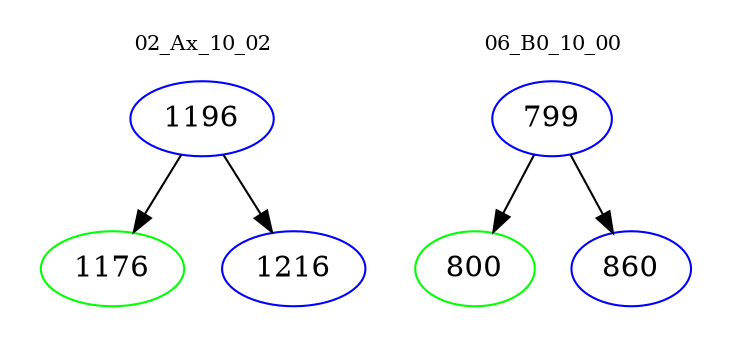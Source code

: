 digraph{
subgraph cluster_0 {
color = white
label = "02_Ax_10_02";
fontsize=10;
T0_1196 [label="1196", color="blue"]
T0_1196 -> T0_1176 [color="black"]
T0_1176 [label="1176", color="green"]
T0_1196 -> T0_1216 [color="black"]
T0_1216 [label="1216", color="blue"]
}
subgraph cluster_1 {
color = white
label = "06_B0_10_00";
fontsize=10;
T1_799 [label="799", color="blue"]
T1_799 -> T1_800 [color="black"]
T1_800 [label="800", color="green"]
T1_799 -> T1_860 [color="black"]
T1_860 [label="860", color="blue"]
}
}
